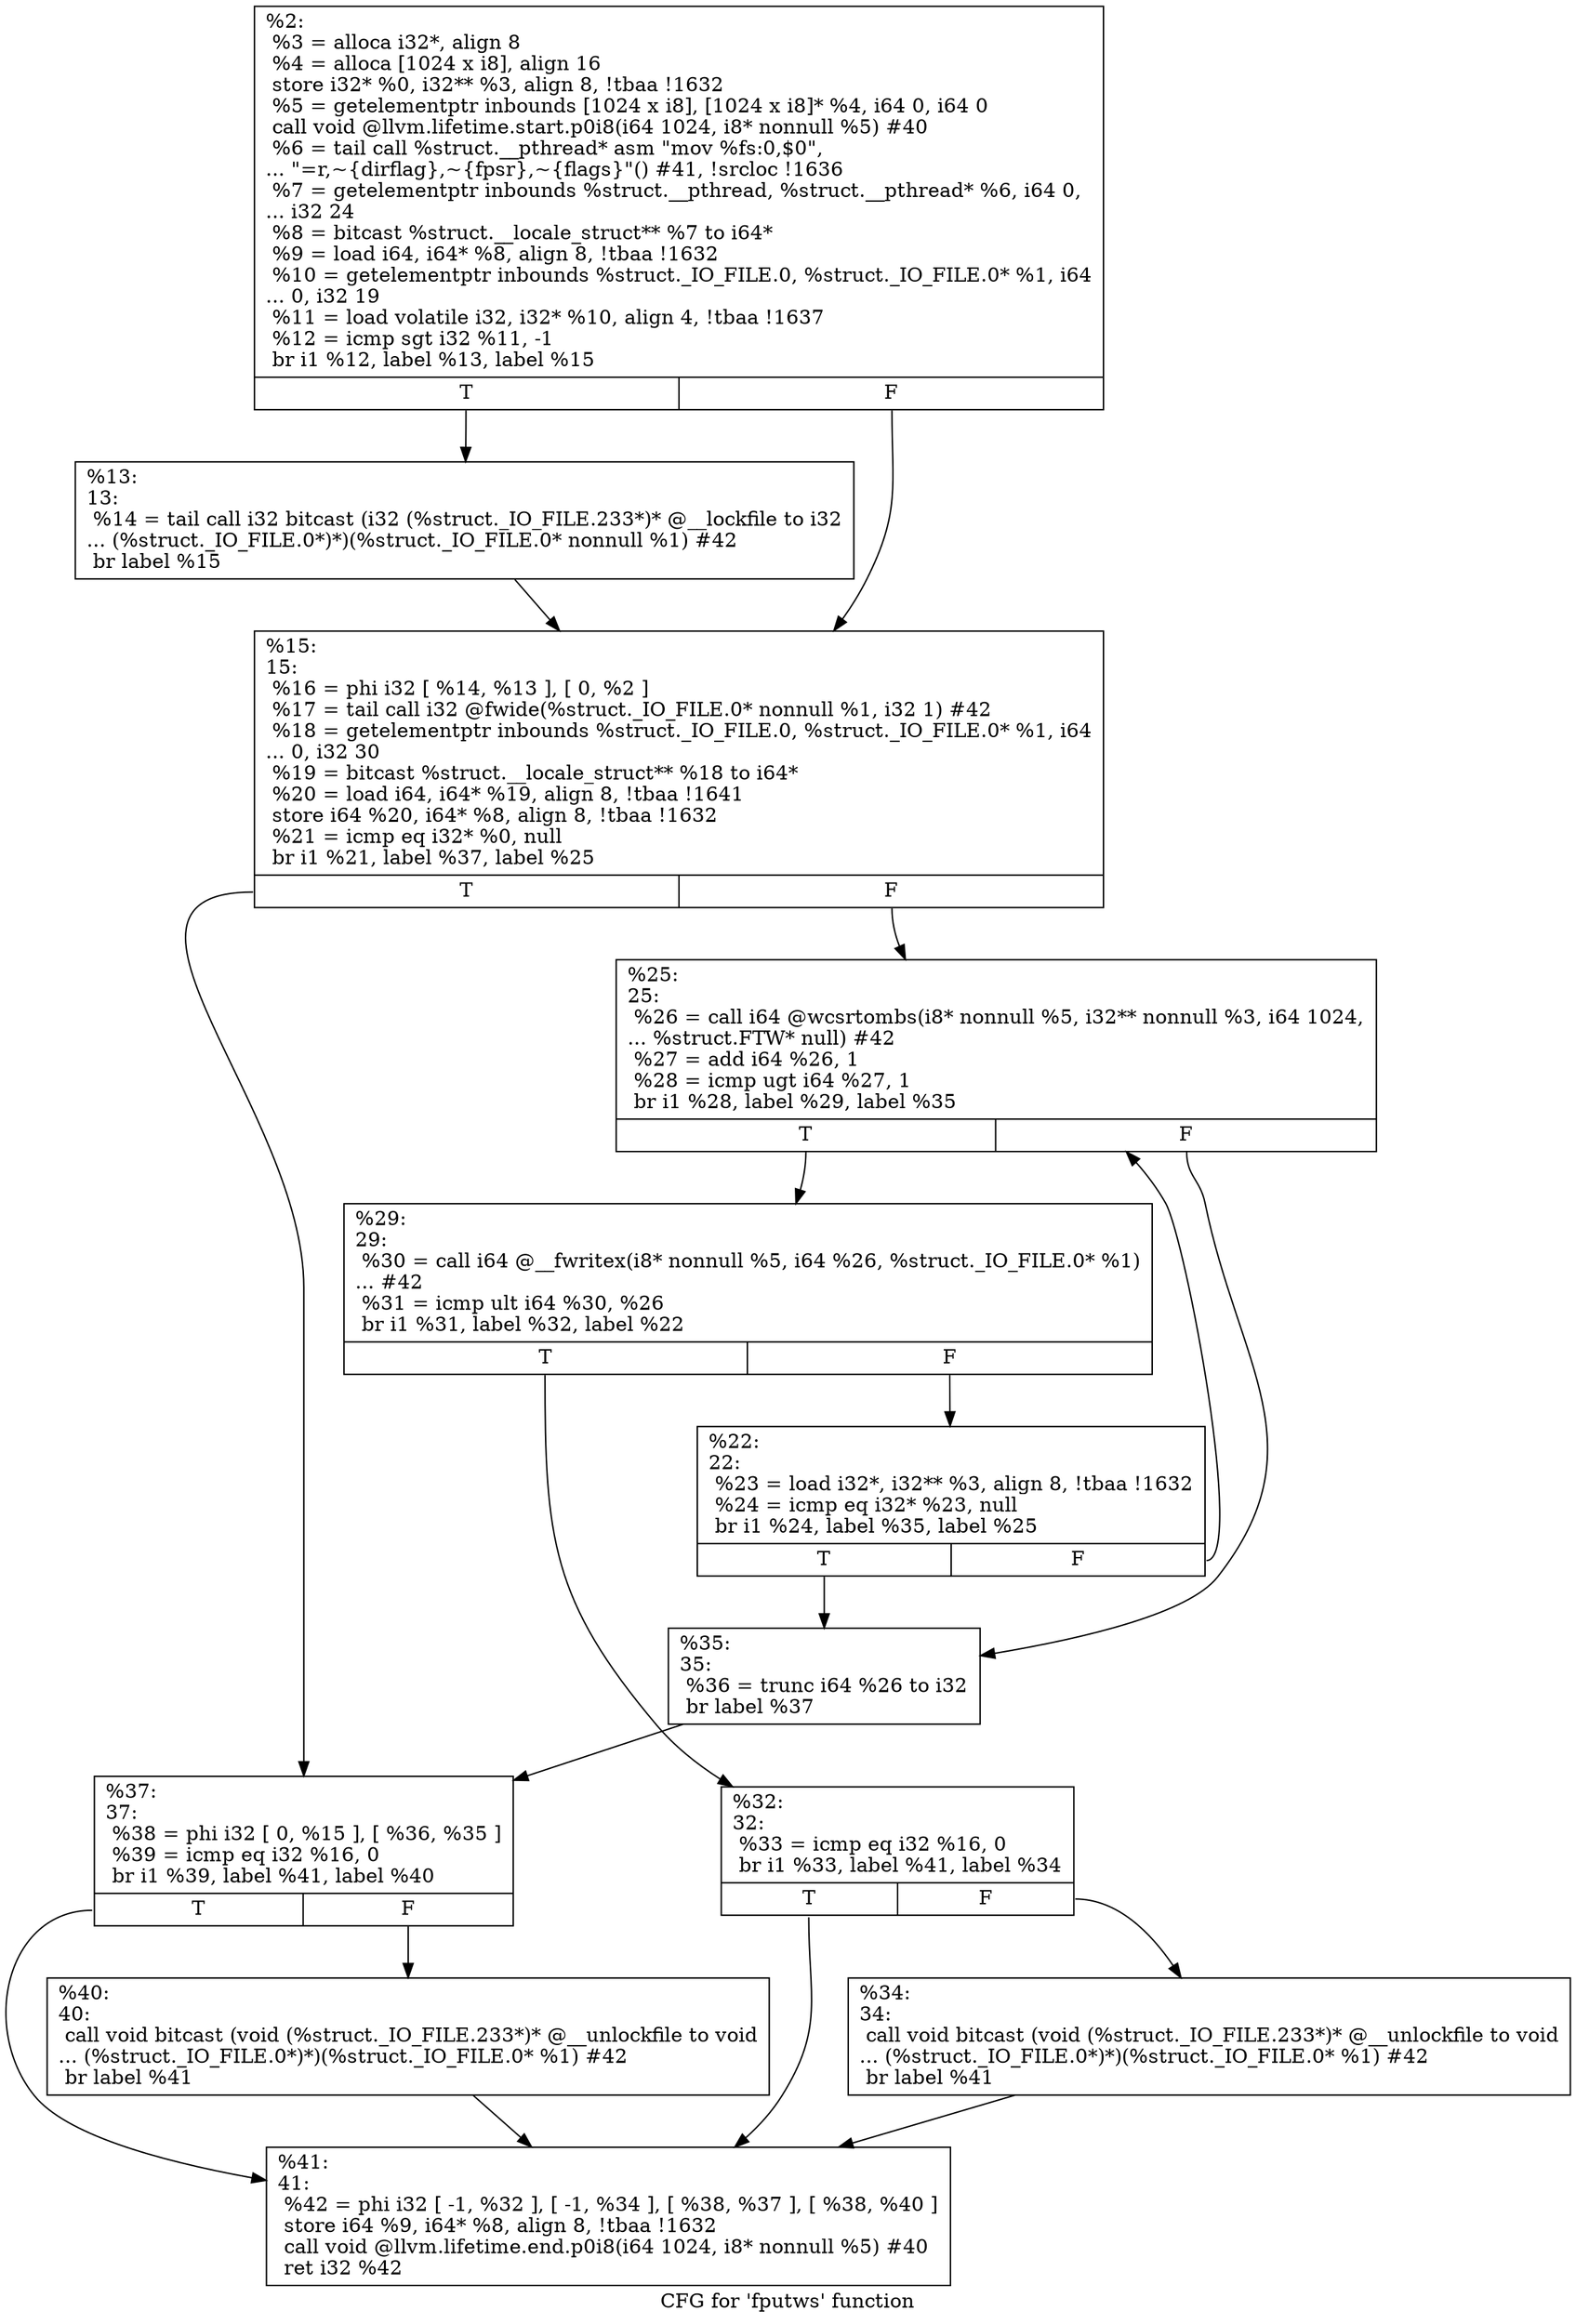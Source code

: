 digraph "CFG for 'fputws' function" {
	label="CFG for 'fputws' function";

	Node0x1dac530 [shape=record,label="{%2:\l  %3 = alloca i32*, align 8\l  %4 = alloca [1024 x i8], align 16\l  store i32* %0, i32** %3, align 8, !tbaa !1632\l  %5 = getelementptr inbounds [1024 x i8], [1024 x i8]* %4, i64 0, i64 0\l  call void @llvm.lifetime.start.p0i8(i64 1024, i8* nonnull %5) #40\l  %6 = tail call %struct.__pthread* asm \"mov %fs:0,$0\",\l... \"=r,~\{dirflag\},~\{fpsr\},~\{flags\}\"() #41, !srcloc !1636\l  %7 = getelementptr inbounds %struct.__pthread, %struct.__pthread* %6, i64 0,\l... i32 24\l  %8 = bitcast %struct.__locale_struct** %7 to i64*\l  %9 = load i64, i64* %8, align 8, !tbaa !1632\l  %10 = getelementptr inbounds %struct._IO_FILE.0, %struct._IO_FILE.0* %1, i64\l... 0, i32 19\l  %11 = load volatile i32, i32* %10, align 4, !tbaa !1637\l  %12 = icmp sgt i32 %11, -1\l  br i1 %12, label %13, label %15\l|{<s0>T|<s1>F}}"];
	Node0x1dac530:s0 -> Node0x1dac5b0;
	Node0x1dac530:s1 -> Node0x1dacb70;
	Node0x1dac5b0 [shape=record,label="{%13:\l13:                                               \l  %14 = tail call i32 bitcast (i32 (%struct._IO_FILE.233*)* @__lockfile to i32\l... (%struct._IO_FILE.0*)*)(%struct._IO_FILE.0* nonnull %1) #42\l  br label %15\l}"];
	Node0x1dac5b0 -> Node0x1dacb70;
	Node0x1dacb70 [shape=record,label="{%15:\l15:                                               \l  %16 = phi i32 [ %14, %13 ], [ 0, %2 ]\l  %17 = tail call i32 @fwide(%struct._IO_FILE.0* nonnull %1, i32 1) #42\l  %18 = getelementptr inbounds %struct._IO_FILE.0, %struct._IO_FILE.0* %1, i64\l... 0, i32 30\l  %19 = bitcast %struct.__locale_struct** %18 to i64*\l  %20 = load i64, i64* %19, align 8, !tbaa !1641\l  store i64 %20, i64* %8, align 8, !tbaa !1632\l  %21 = icmp eq i32* %0, null\l  br i1 %21, label %37, label %25\l|{<s0>T|<s1>F}}"];
	Node0x1dacb70:s0 -> Node0x1dacda0;
	Node0x1dacb70:s1 -> Node0x1dacc10;
	Node0x1dacbc0 [shape=record,label="{%22:\l22:                                               \l  %23 = load i32*, i32** %3, align 8, !tbaa !1632\l  %24 = icmp eq i32* %23, null\l  br i1 %24, label %35, label %25\l|{<s0>T|<s1>F}}"];
	Node0x1dacbc0:s0 -> Node0x1dacd50;
	Node0x1dacbc0:s1 -> Node0x1dacc10;
	Node0x1dacc10 [shape=record,label="{%25:\l25:                                               \l  %26 = call i64 @wcsrtombs(i8* nonnull %5, i32** nonnull %3, i64 1024,\l... %struct.FTW* null) #42\l  %27 = add i64 %26, 1\l  %28 = icmp ugt i64 %27, 1\l  br i1 %28, label %29, label %35\l|{<s0>T|<s1>F}}"];
	Node0x1dacc10:s0 -> Node0x1dacc60;
	Node0x1dacc10:s1 -> Node0x1dacd50;
	Node0x1dacc60 [shape=record,label="{%29:\l29:                                               \l  %30 = call i64 @__fwritex(i8* nonnull %5, i64 %26, %struct._IO_FILE.0* %1)\l... #42\l  %31 = icmp ult i64 %30, %26\l  br i1 %31, label %32, label %22\l|{<s0>T|<s1>F}}"];
	Node0x1dacc60:s0 -> Node0x1daccb0;
	Node0x1dacc60:s1 -> Node0x1dacbc0;
	Node0x1daccb0 [shape=record,label="{%32:\l32:                                               \l  %33 = icmp eq i32 %16, 0\l  br i1 %33, label %41, label %34\l|{<s0>T|<s1>F}}"];
	Node0x1daccb0:s0 -> Node0x1dace40;
	Node0x1daccb0:s1 -> Node0x1dacd00;
	Node0x1dacd00 [shape=record,label="{%34:\l34:                                               \l  call void bitcast (void (%struct._IO_FILE.233*)* @__unlockfile to void\l... (%struct._IO_FILE.0*)*)(%struct._IO_FILE.0* %1) #42\l  br label %41\l}"];
	Node0x1dacd00 -> Node0x1dace40;
	Node0x1dacd50 [shape=record,label="{%35:\l35:                                               \l  %36 = trunc i64 %26 to i32\l  br label %37\l}"];
	Node0x1dacd50 -> Node0x1dacda0;
	Node0x1dacda0 [shape=record,label="{%37:\l37:                                               \l  %38 = phi i32 [ 0, %15 ], [ %36, %35 ]\l  %39 = icmp eq i32 %16, 0\l  br i1 %39, label %41, label %40\l|{<s0>T|<s1>F}}"];
	Node0x1dacda0:s0 -> Node0x1dace40;
	Node0x1dacda0:s1 -> Node0x1dacdf0;
	Node0x1dacdf0 [shape=record,label="{%40:\l40:                                               \l  call void bitcast (void (%struct._IO_FILE.233*)* @__unlockfile to void\l... (%struct._IO_FILE.0*)*)(%struct._IO_FILE.0* %1) #42\l  br label %41\l}"];
	Node0x1dacdf0 -> Node0x1dace40;
	Node0x1dace40 [shape=record,label="{%41:\l41:                                               \l  %42 = phi i32 [ -1, %32 ], [ -1, %34 ], [ %38, %37 ], [ %38, %40 ]\l  store i64 %9, i64* %8, align 8, !tbaa !1632\l  call void @llvm.lifetime.end.p0i8(i64 1024, i8* nonnull %5) #40\l  ret i32 %42\l}"];
}
